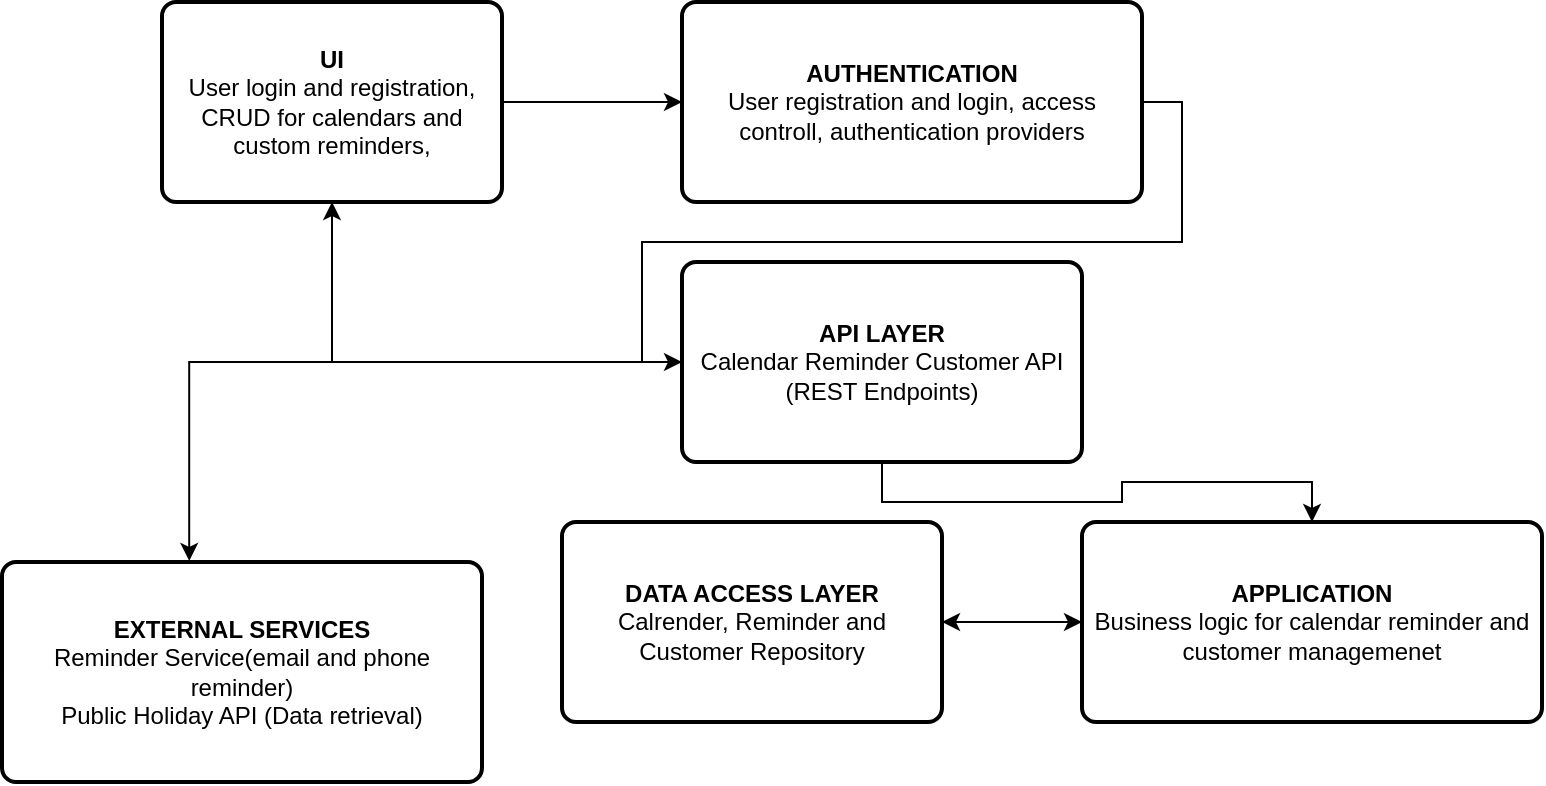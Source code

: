 <mxfile version="21.2.8" type="device">
  <diagram name="Page-1" id="mMEj-6TuPPxSkSJNloqO">
    <mxGraphModel dx="1886" dy="1706" grid="1" gridSize="10" guides="1" tooltips="1" connect="1" arrows="1" fold="1" page="1" pageScale="1" pageWidth="850" pageHeight="1100" math="0" shadow="0">
      <root>
        <mxCell id="0" />
        <mxCell id="1" parent="0" />
        <mxCell id="NjniflohWmRIDVxy1VjN-34" style="edgeStyle=orthogonalEdgeStyle;rounded=0;orthogonalLoop=1;jettySize=auto;html=1;entryX=0;entryY=0.5;entryDx=0;entryDy=0;" edge="1" parent="1" source="NjniflohWmRIDVxy1VjN-1" target="NjniflohWmRIDVxy1VjN-32">
          <mxGeometry relative="1" as="geometry" />
        </mxCell>
        <mxCell id="NjniflohWmRIDVxy1VjN-1" value="&lt;b&gt;UI &lt;br&gt;&lt;/b&gt;User login and registration,&lt;br&gt;CRUD for calendars and custom reminders," style="rounded=1;whiteSpace=wrap;html=1;absoluteArcSize=1;arcSize=14;strokeWidth=2;" vertex="1" parent="1">
          <mxGeometry y="-120" width="170" height="100" as="geometry" />
        </mxCell>
        <mxCell id="NjniflohWmRIDVxy1VjN-42" style="edgeStyle=orthogonalEdgeStyle;rounded=0;orthogonalLoop=1;jettySize=auto;html=1;" edge="1" parent="1" source="NjniflohWmRIDVxy1VjN-4" target="NjniflohWmRIDVxy1VjN-8">
          <mxGeometry relative="1" as="geometry" />
        </mxCell>
        <mxCell id="NjniflohWmRIDVxy1VjN-4" value="&lt;b&gt;APPLICATION&lt;br&gt;&lt;/b&gt;Business logic for calendar reminder and customer managemenet" style="rounded=1;whiteSpace=wrap;html=1;absoluteArcSize=1;arcSize=14;strokeWidth=2;" vertex="1" parent="1">
          <mxGeometry x="460" y="140" width="230" height="100" as="geometry" />
        </mxCell>
        <mxCell id="NjniflohWmRIDVxy1VjN-6" value="&lt;b&gt;EXTERNAL SERVICES&lt;/b&gt;&lt;br&gt;Reminder Service(email and phone reminder)&lt;br&gt;Public Holiday API (Data retrieval)" style="rounded=1;whiteSpace=wrap;html=1;absoluteArcSize=1;arcSize=14;strokeWidth=2;" vertex="1" parent="1">
          <mxGeometry x="-80" y="160" width="240" height="110" as="geometry" />
        </mxCell>
        <mxCell id="NjniflohWmRIDVxy1VjN-41" style="edgeStyle=orthogonalEdgeStyle;rounded=0;orthogonalLoop=1;jettySize=auto;html=1;exitX=0.5;exitY=1;exitDx=0;exitDy=0;entryX=0.5;entryY=0;entryDx=0;entryDy=0;" edge="1" parent="1" source="NjniflohWmRIDVxy1VjN-7" target="NjniflohWmRIDVxy1VjN-4">
          <mxGeometry relative="1" as="geometry" />
        </mxCell>
        <mxCell id="NjniflohWmRIDVxy1VjN-44" style="edgeStyle=orthogonalEdgeStyle;rounded=0;orthogonalLoop=1;jettySize=auto;html=1;entryX=0.5;entryY=1;entryDx=0;entryDy=0;" edge="1" parent="1" source="NjniflohWmRIDVxy1VjN-7" target="NjniflohWmRIDVxy1VjN-1">
          <mxGeometry relative="1" as="geometry" />
        </mxCell>
        <mxCell id="NjniflohWmRIDVxy1VjN-45" style="edgeStyle=orthogonalEdgeStyle;rounded=0;orthogonalLoop=1;jettySize=auto;html=1;entryX=0.39;entryY=-0.005;entryDx=0;entryDy=0;entryPerimeter=0;" edge="1" parent="1" source="NjniflohWmRIDVxy1VjN-7" target="NjniflohWmRIDVxy1VjN-6">
          <mxGeometry relative="1" as="geometry" />
        </mxCell>
        <mxCell id="NjniflohWmRIDVxy1VjN-7" value="&lt;b&gt;API LAYER &lt;/b&gt;&lt;br&gt;Calendar Reminder Customer API&lt;br&gt;(REST Endpoints)" style="rounded=1;whiteSpace=wrap;html=1;absoluteArcSize=1;arcSize=14;strokeWidth=2;" vertex="1" parent="1">
          <mxGeometry x="260" y="10" width="200" height="100" as="geometry" />
        </mxCell>
        <mxCell id="NjniflohWmRIDVxy1VjN-43" style="edgeStyle=orthogonalEdgeStyle;rounded=0;orthogonalLoop=1;jettySize=auto;html=1;entryX=0;entryY=0.5;entryDx=0;entryDy=0;" edge="1" parent="1" source="NjniflohWmRIDVxy1VjN-8" target="NjniflohWmRIDVxy1VjN-4">
          <mxGeometry relative="1" as="geometry" />
        </mxCell>
        <mxCell id="NjniflohWmRIDVxy1VjN-8" value="&lt;b&gt;DATA ACCESS LAYER&lt;/b&gt;&lt;br&gt;Calrender, Reminder and Customer Repository" style="rounded=1;whiteSpace=wrap;html=1;absoluteArcSize=1;arcSize=14;strokeWidth=2;" vertex="1" parent="1">
          <mxGeometry x="200" y="140" width="190" height="100" as="geometry" />
        </mxCell>
        <mxCell id="NjniflohWmRIDVxy1VjN-40" style="edgeStyle=orthogonalEdgeStyle;rounded=0;orthogonalLoop=1;jettySize=auto;html=1;exitX=1;exitY=0.5;exitDx=0;exitDy=0;entryX=0;entryY=0.5;entryDx=0;entryDy=0;" edge="1" parent="1" source="NjniflohWmRIDVxy1VjN-32" target="NjniflohWmRIDVxy1VjN-7">
          <mxGeometry relative="1" as="geometry" />
        </mxCell>
        <mxCell id="NjniflohWmRIDVxy1VjN-32" value="&lt;b&gt;AUTHENTICATION&lt;br&gt;&lt;/b&gt;User registration and login, access controll, authentication providers" style="rounded=1;whiteSpace=wrap;html=1;absoluteArcSize=1;arcSize=14;strokeWidth=2;" vertex="1" parent="1">
          <mxGeometry x="260" y="-120" width="230" height="100" as="geometry" />
        </mxCell>
      </root>
    </mxGraphModel>
  </diagram>
</mxfile>

